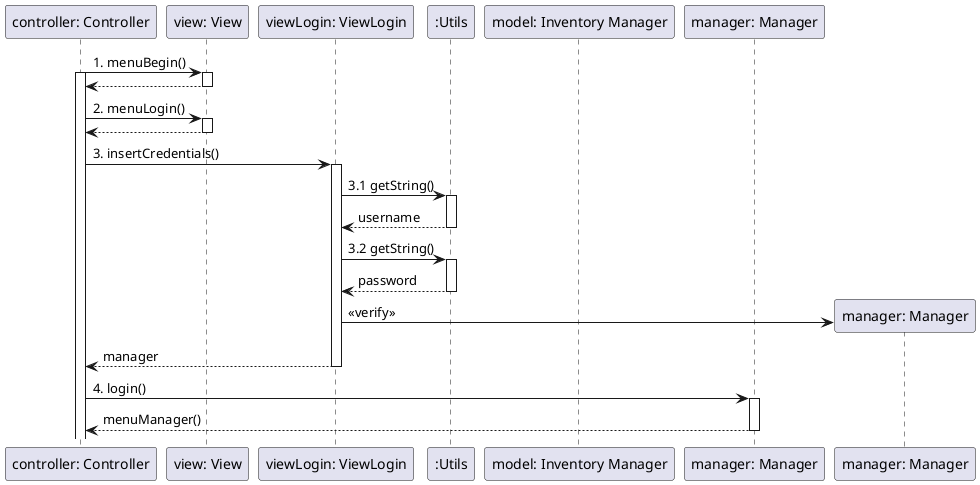 @startuml
participant "controller: Controller" as A
participant "view: View" as B
participant "viewLogin: ViewLogin" as C
participant ":Utils" as D
participant "model: Inventory Manager" as E
participant "manager: Manager" as F

A -> B: 1. menuBegin()
activate A
activate B
return
deactivate B

A -> B: 2. menuLogin()
activate B
return
deactivate B

A -> C: 3. insertCredentials()
activate C
C -> D: 3.1 getString()
activate D
return username
deactivate D
C -> D: 3.2 getString()
activate D
return password
deactivate D
C -> "manager: Manager" ** : <<verify>>
C --> A: manager
deactivate C
A -> F: 4. login()  
activate F
return menuManager()
deactivate F


@enduml
